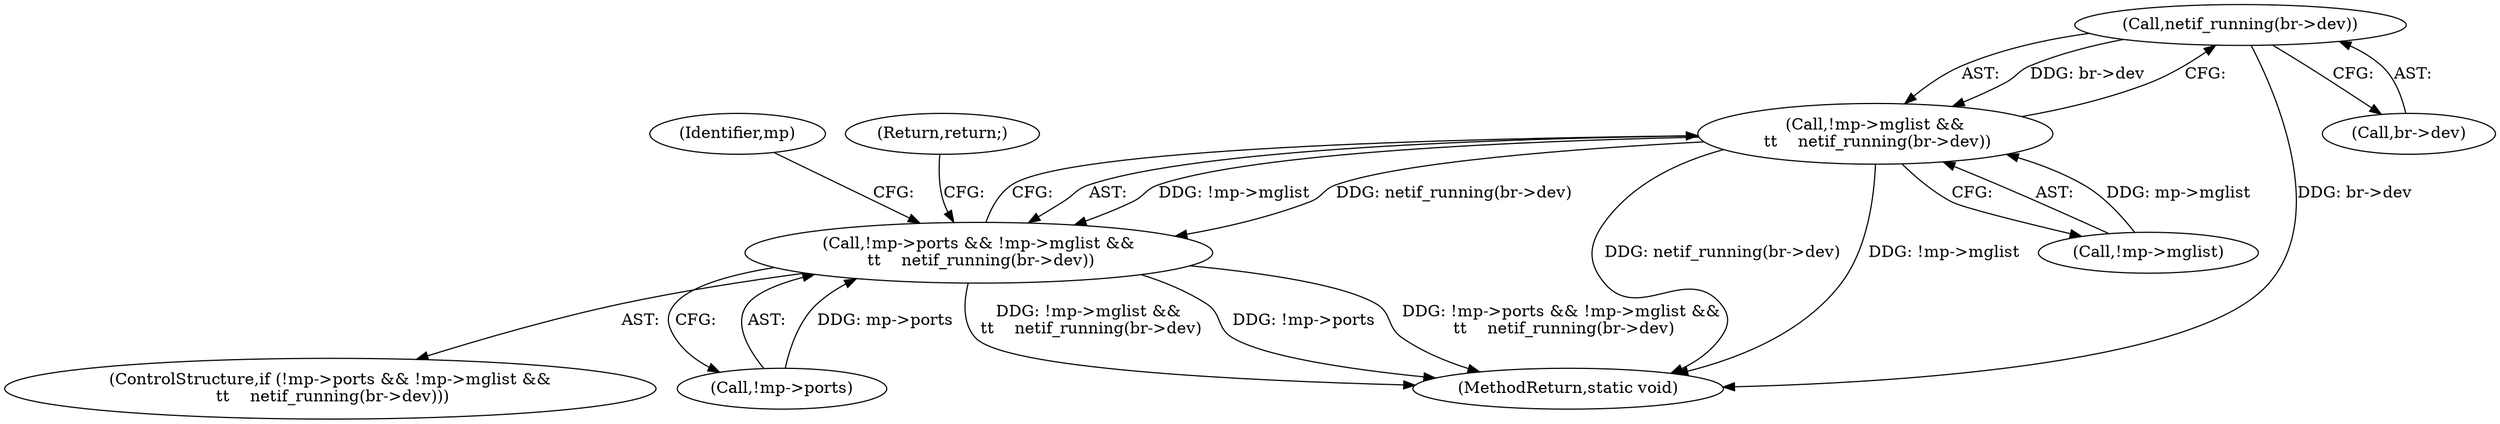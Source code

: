 digraph "0_linux_c7e8e8a8f7a70b343ca1e0f90a31e35ab2d16de1_0@pointer" {
"1000188" [label="(Call,netif_running(br->dev))"];
"1000183" [label="(Call,!mp->mglist &&\n \t\t    netif_running(br->dev))"];
"1000178" [label="(Call,!mp->ports && !mp->mglist &&\n \t\t    netif_running(br->dev))"];
"1000188" [label="(Call,netif_running(br->dev))"];
"1000177" [label="(ControlStructure,if (!mp->ports && !mp->mglist &&\n \t\t    netif_running(br->dev)))"];
"1000201" [label="(MethodReturn,static void)"];
"1000178" [label="(Call,!mp->ports && !mp->mglist &&\n \t\t    netif_running(br->dev))"];
"1000184" [label="(Call,!mp->mglist)"];
"1000189" [label="(Call,br->dev)"];
"1000183" [label="(Call,!mp->mglist &&\n \t\t    netif_running(br->dev))"];
"1000195" [label="(Identifier,mp)"];
"1000198" [label="(Return,return;)"];
"1000179" [label="(Call,!mp->ports)"];
"1000188" -> "1000183"  [label="AST: "];
"1000188" -> "1000189"  [label="CFG: "];
"1000189" -> "1000188"  [label="AST: "];
"1000183" -> "1000188"  [label="CFG: "];
"1000188" -> "1000201"  [label="DDG: br->dev"];
"1000188" -> "1000183"  [label="DDG: br->dev"];
"1000183" -> "1000178"  [label="AST: "];
"1000183" -> "1000184"  [label="CFG: "];
"1000184" -> "1000183"  [label="AST: "];
"1000178" -> "1000183"  [label="CFG: "];
"1000183" -> "1000201"  [label="DDG: netif_running(br->dev)"];
"1000183" -> "1000201"  [label="DDG: !mp->mglist"];
"1000183" -> "1000178"  [label="DDG: !mp->mglist"];
"1000183" -> "1000178"  [label="DDG: netif_running(br->dev)"];
"1000184" -> "1000183"  [label="DDG: mp->mglist"];
"1000178" -> "1000177"  [label="AST: "];
"1000178" -> "1000179"  [label="CFG: "];
"1000179" -> "1000178"  [label="AST: "];
"1000195" -> "1000178"  [label="CFG: "];
"1000198" -> "1000178"  [label="CFG: "];
"1000178" -> "1000201"  [label="DDG: !mp->ports"];
"1000178" -> "1000201"  [label="DDG: !mp->ports && !mp->mglist &&\n \t\t    netif_running(br->dev)"];
"1000178" -> "1000201"  [label="DDG: !mp->mglist &&\n \t\t    netif_running(br->dev)"];
"1000179" -> "1000178"  [label="DDG: mp->ports"];
}
